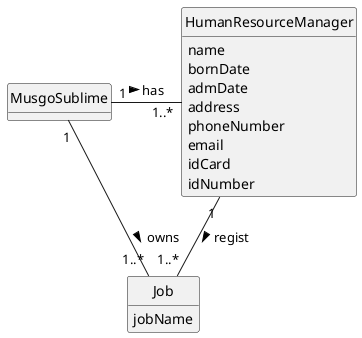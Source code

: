 @startuml
skinparam monochrome true
skinparam packageStyle rectangle
skinparam shadowing false

skinparam classAttributeIconSize 0

hide circle
hide methods

class MusgoSublime {
}

class HumanResourceManager {
    name
    bornDate
    admDate
    address
    phoneNumber
    email
    idCard
    idNumber
}

class Job {
    jobName
}

MusgoSublime "1" - "1..*" HumanResourceManager: has >
HumanResourceManager "1" -- "1..*" Job : regist >
MusgoSublime "1" - "1..*" Job: owns >
@enduml